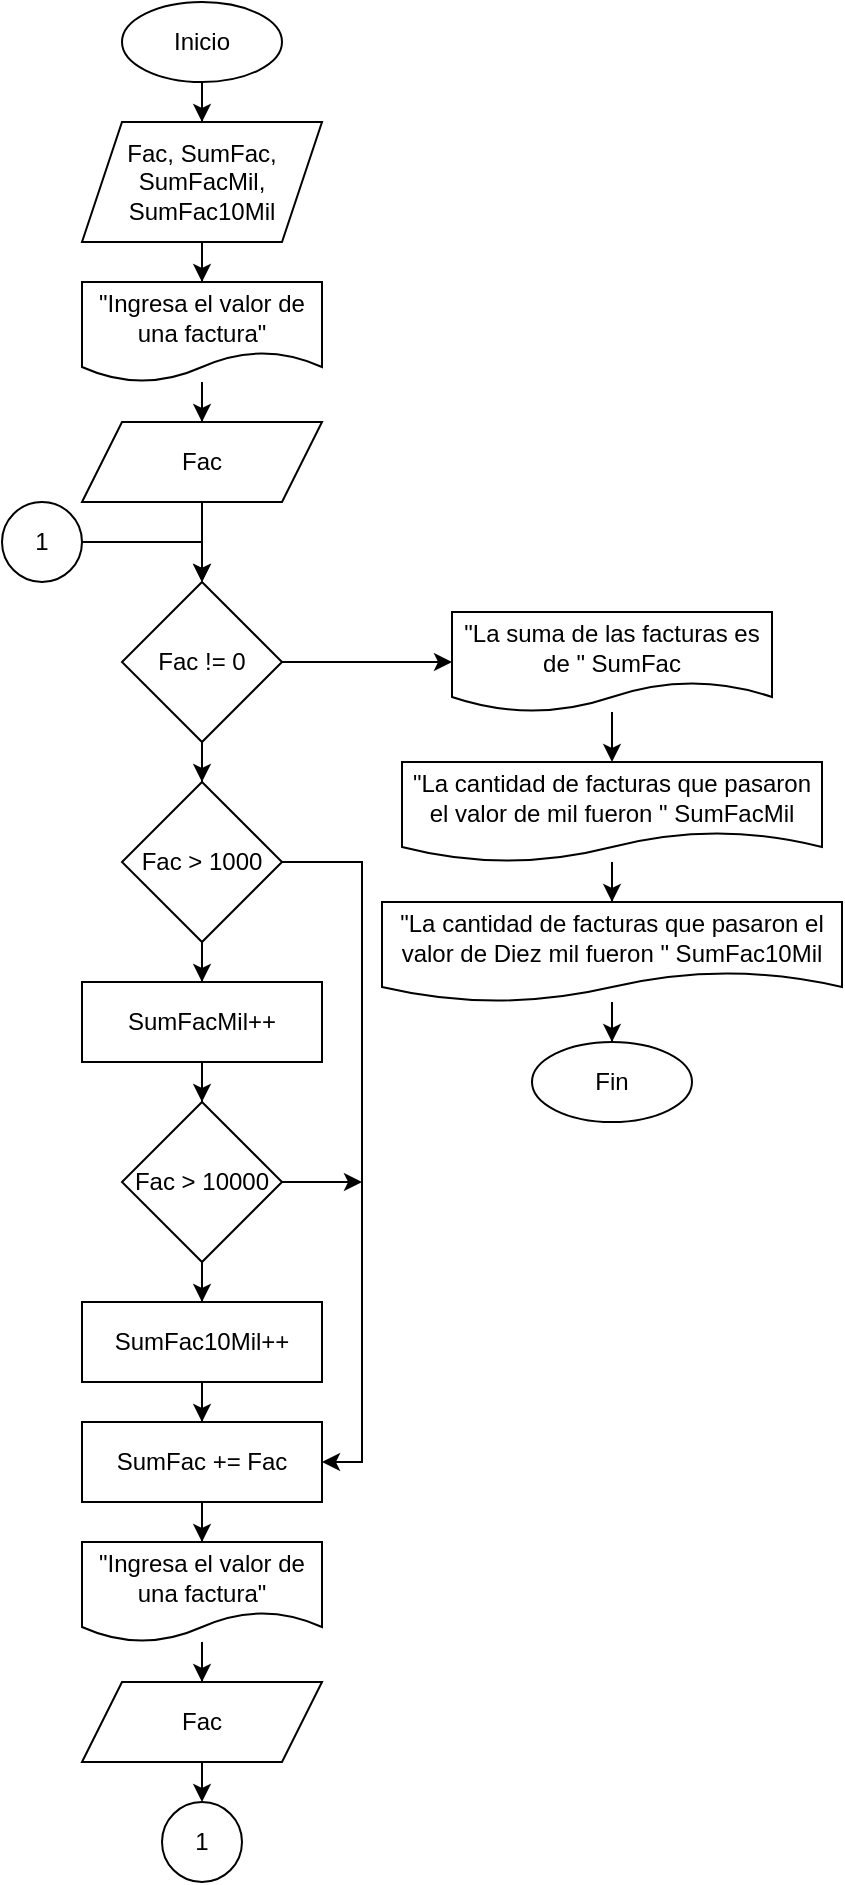 <mxfile version="21.2.8" type="device">
  <diagram name="Page-1" id="aoVCBeHjAwDA9ONBkJ4o">
    <mxGraphModel dx="1557" dy="835" grid="1" gridSize="10" guides="1" tooltips="1" connect="1" arrows="1" fold="1" page="1" pageScale="1" pageWidth="850" pageHeight="1100" math="0" shadow="0">
      <root>
        <mxCell id="0" />
        <mxCell id="1" parent="0" />
        <mxCell id="MmN_OchnCAdmlSDN5dMQ-3" value="" style="edgeStyle=orthogonalEdgeStyle;rounded=0;orthogonalLoop=1;jettySize=auto;html=1;" parent="1" source="MmN_OchnCAdmlSDN5dMQ-1" target="MmN_OchnCAdmlSDN5dMQ-2" edge="1">
          <mxGeometry relative="1" as="geometry" />
        </mxCell>
        <mxCell id="MmN_OchnCAdmlSDN5dMQ-1" value="Inicio" style="ellipse;whiteSpace=wrap;html=1;" parent="1" vertex="1">
          <mxGeometry x="-680" y="40" width="80" height="40" as="geometry" />
        </mxCell>
        <mxCell id="MmN_OchnCAdmlSDN5dMQ-6" value="" style="edgeStyle=orthogonalEdgeStyle;rounded=0;orthogonalLoop=1;jettySize=auto;html=1;" parent="1" source="MmN_OchnCAdmlSDN5dMQ-2" target="MmN_OchnCAdmlSDN5dMQ-5" edge="1">
          <mxGeometry relative="1" as="geometry" />
        </mxCell>
        <mxCell id="MmN_OchnCAdmlSDN5dMQ-2" value="Fac, SumFac, SumFacMil, SumFac10Mil" style="shape=parallelogram;perimeter=parallelogramPerimeter;whiteSpace=wrap;html=1;fixedSize=1;" parent="1" vertex="1">
          <mxGeometry x="-700" y="100" width="120" height="60" as="geometry" />
        </mxCell>
        <mxCell id="MmN_OchnCAdmlSDN5dMQ-9" value="" style="edgeStyle=orthogonalEdgeStyle;rounded=0;orthogonalLoop=1;jettySize=auto;html=1;" parent="1" source="MmN_OchnCAdmlSDN5dMQ-5" target="MmN_OchnCAdmlSDN5dMQ-8" edge="1">
          <mxGeometry relative="1" as="geometry" />
        </mxCell>
        <mxCell id="MmN_OchnCAdmlSDN5dMQ-5" value="&quot;Ingresa el valor de una factura&quot;" style="shape=document;whiteSpace=wrap;html=1;boundedLbl=1;" parent="1" vertex="1">
          <mxGeometry x="-700" y="180" width="120" height="50" as="geometry" />
        </mxCell>
        <mxCell id="MmN_OchnCAdmlSDN5dMQ-11" value="" style="edgeStyle=orthogonalEdgeStyle;rounded=0;orthogonalLoop=1;jettySize=auto;html=1;" parent="1" source="MmN_OchnCAdmlSDN5dMQ-8" target="MmN_OchnCAdmlSDN5dMQ-10" edge="1">
          <mxGeometry relative="1" as="geometry" />
        </mxCell>
        <mxCell id="MmN_OchnCAdmlSDN5dMQ-8" value="Fac" style="shape=parallelogram;perimeter=parallelogramPerimeter;whiteSpace=wrap;html=1;fixedSize=1;" parent="1" vertex="1">
          <mxGeometry x="-700" y="250" width="120" height="40" as="geometry" />
        </mxCell>
        <mxCell id="MmN_OchnCAdmlSDN5dMQ-26" value="" style="edgeStyle=orthogonalEdgeStyle;rounded=0;orthogonalLoop=1;jettySize=auto;html=1;" parent="1" source="MmN_OchnCAdmlSDN5dMQ-10" target="MmN_OchnCAdmlSDN5dMQ-25" edge="1">
          <mxGeometry relative="1" as="geometry" />
        </mxCell>
        <mxCell id="MmN_OchnCAdmlSDN5dMQ-34" value="" style="edgeStyle=orthogonalEdgeStyle;rounded=0;orthogonalLoop=1;jettySize=auto;html=1;" parent="1" source="MmN_OchnCAdmlSDN5dMQ-10" target="MmN_OchnCAdmlSDN5dMQ-33" edge="1">
          <mxGeometry relative="1" as="geometry" />
        </mxCell>
        <mxCell id="MmN_OchnCAdmlSDN5dMQ-10" value="Fac != 0" style="rhombus;whiteSpace=wrap;html=1;" parent="1" vertex="1">
          <mxGeometry x="-680" y="330" width="80" height="80" as="geometry" />
        </mxCell>
        <mxCell id="MmN_OchnCAdmlSDN5dMQ-21" value="" style="edgeStyle=orthogonalEdgeStyle;rounded=0;orthogonalLoop=1;jettySize=auto;html=1;" parent="1" source="MmN_OchnCAdmlSDN5dMQ-13" target="MmN_OchnCAdmlSDN5dMQ-15" edge="1">
          <mxGeometry relative="1" as="geometry" />
        </mxCell>
        <mxCell id="MmN_OchnCAdmlSDN5dMQ-13" value="&quot;Ingresa el valor de una factura&quot;" style="shape=document;whiteSpace=wrap;html=1;boundedLbl=1;" parent="1" vertex="1">
          <mxGeometry x="-700" y="810" width="120" height="50" as="geometry" />
        </mxCell>
        <mxCell id="MmN_OchnCAdmlSDN5dMQ-14" value="" style="edgeStyle=orthogonalEdgeStyle;rounded=0;orthogonalLoop=1;jettySize=auto;html=1;" parent="1" source="MmN_OchnCAdmlSDN5dMQ-15" edge="1">
          <mxGeometry relative="1" as="geometry">
            <mxPoint x="-640" y="940" as="targetPoint" />
          </mxGeometry>
        </mxCell>
        <mxCell id="MmN_OchnCAdmlSDN5dMQ-15" value="Fac" style="shape=parallelogram;perimeter=parallelogramPerimeter;whiteSpace=wrap;html=1;fixedSize=1;" parent="1" vertex="1">
          <mxGeometry x="-700" y="880" width="120" height="40" as="geometry" />
        </mxCell>
        <mxCell id="MmN_OchnCAdmlSDN5dMQ-20" value="" style="edgeStyle=orthogonalEdgeStyle;rounded=0;orthogonalLoop=1;jettySize=auto;html=1;" parent="1" source="MmN_OchnCAdmlSDN5dMQ-17" target="MmN_OchnCAdmlSDN5dMQ-13" edge="1">
          <mxGeometry relative="1" as="geometry" />
        </mxCell>
        <mxCell id="MmN_OchnCAdmlSDN5dMQ-17" value="SumFac += Fac" style="rounded=0;whiteSpace=wrap;html=1;" parent="1" vertex="1">
          <mxGeometry x="-700" y="750" width="120" height="40" as="geometry" />
        </mxCell>
        <mxCell id="MmN_OchnCAdmlSDN5dMQ-22" value="1" style="ellipse;whiteSpace=wrap;html=1;aspect=fixed;" parent="1" vertex="1">
          <mxGeometry x="-660" y="940" width="40" height="40" as="geometry" />
        </mxCell>
        <mxCell id="MmN_OchnCAdmlSDN5dMQ-24" value="" style="edgeStyle=orthogonalEdgeStyle;rounded=0;orthogonalLoop=1;jettySize=auto;html=1;entryX=0.5;entryY=0;entryDx=0;entryDy=0;" parent="1" source="MmN_OchnCAdmlSDN5dMQ-23" target="MmN_OchnCAdmlSDN5dMQ-10" edge="1">
          <mxGeometry relative="1" as="geometry">
            <mxPoint x="-640" y="310" as="targetPoint" />
          </mxGeometry>
        </mxCell>
        <mxCell id="MmN_OchnCAdmlSDN5dMQ-23" value="1" style="ellipse;whiteSpace=wrap;html=1;aspect=fixed;" parent="1" vertex="1">
          <mxGeometry x="-740" y="290" width="40" height="40" as="geometry" />
        </mxCell>
        <mxCell id="MmN_OchnCAdmlSDN5dMQ-28" value="" style="edgeStyle=orthogonalEdgeStyle;rounded=0;orthogonalLoop=1;jettySize=auto;html=1;" parent="1" source="MmN_OchnCAdmlSDN5dMQ-25" target="MmN_OchnCAdmlSDN5dMQ-27" edge="1">
          <mxGeometry relative="1" as="geometry" />
        </mxCell>
        <mxCell id="MmN_OchnCAdmlSDN5dMQ-30" value="" style="edgeStyle=orthogonalEdgeStyle;rounded=0;orthogonalLoop=1;jettySize=auto;html=1;entryX=1;entryY=0.5;entryDx=0;entryDy=0;" parent="1" source="MmN_OchnCAdmlSDN5dMQ-25" target="MmN_OchnCAdmlSDN5dMQ-17" edge="1">
          <mxGeometry relative="1" as="geometry">
            <mxPoint x="-540" y="470" as="targetPoint" />
            <Array as="points">
              <mxPoint x="-560" y="470" />
              <mxPoint x="-560" y="770" />
            </Array>
          </mxGeometry>
        </mxCell>
        <mxCell id="MmN_OchnCAdmlSDN5dMQ-25" value="Fac &amp;gt; 1000" style="rhombus;whiteSpace=wrap;html=1;" parent="1" vertex="1">
          <mxGeometry x="-680" y="430" width="80" height="80" as="geometry" />
        </mxCell>
        <mxCell id="HFJW88Ep0tH9jt8e-lXw-2" value="" style="edgeStyle=orthogonalEdgeStyle;rounded=0;orthogonalLoop=1;jettySize=auto;html=1;" edge="1" parent="1" source="MmN_OchnCAdmlSDN5dMQ-27" target="HFJW88Ep0tH9jt8e-lXw-1">
          <mxGeometry relative="1" as="geometry" />
        </mxCell>
        <mxCell id="MmN_OchnCAdmlSDN5dMQ-27" value="SumFacMil++" style="rounded=0;whiteSpace=wrap;html=1;" parent="1" vertex="1">
          <mxGeometry x="-700" y="530" width="120" height="40" as="geometry" />
        </mxCell>
        <mxCell id="MmN_OchnCAdmlSDN5dMQ-36" value="" style="edgeStyle=orthogonalEdgeStyle;rounded=0;orthogonalLoop=1;jettySize=auto;html=1;" parent="1" source="MmN_OchnCAdmlSDN5dMQ-33" target="MmN_OchnCAdmlSDN5dMQ-35" edge="1">
          <mxGeometry relative="1" as="geometry" />
        </mxCell>
        <mxCell id="MmN_OchnCAdmlSDN5dMQ-33" value="&quot;La suma de las facturas es de &quot; SumFac" style="shape=document;whiteSpace=wrap;html=1;boundedLbl=1;" parent="1" vertex="1">
          <mxGeometry x="-515" y="345" width="160" height="50" as="geometry" />
        </mxCell>
        <mxCell id="HFJW88Ep0tH9jt8e-lXw-10" value="" style="edgeStyle=orthogonalEdgeStyle;rounded=0;orthogonalLoop=1;jettySize=auto;html=1;" edge="1" parent="1" source="MmN_OchnCAdmlSDN5dMQ-35" target="HFJW88Ep0tH9jt8e-lXw-9">
          <mxGeometry relative="1" as="geometry" />
        </mxCell>
        <mxCell id="MmN_OchnCAdmlSDN5dMQ-35" value="&quot;La cantidad de facturas que pasaron el valor de mil fueron &quot; SumFacMil" style="shape=document;whiteSpace=wrap;html=1;boundedLbl=1;" parent="1" vertex="1">
          <mxGeometry x="-540" y="420" width="210" height="50" as="geometry" />
        </mxCell>
        <mxCell id="MmN_OchnCAdmlSDN5dMQ-37" value="Fin" style="ellipse;whiteSpace=wrap;html=1;" parent="1" vertex="1">
          <mxGeometry x="-475" y="560" width="80" height="40" as="geometry" />
        </mxCell>
        <mxCell id="HFJW88Ep0tH9jt8e-lXw-5" value="" style="edgeStyle=orthogonalEdgeStyle;rounded=0;orthogonalLoop=1;jettySize=auto;html=1;" edge="1" parent="1" source="HFJW88Ep0tH9jt8e-lXw-1" target="HFJW88Ep0tH9jt8e-lXw-4">
          <mxGeometry relative="1" as="geometry" />
        </mxCell>
        <mxCell id="HFJW88Ep0tH9jt8e-lXw-8" value="" style="edgeStyle=orthogonalEdgeStyle;rounded=0;orthogonalLoop=1;jettySize=auto;html=1;" edge="1" parent="1" source="HFJW88Ep0tH9jt8e-lXw-1">
          <mxGeometry relative="1" as="geometry">
            <mxPoint x="-560" y="630" as="targetPoint" />
          </mxGeometry>
        </mxCell>
        <mxCell id="HFJW88Ep0tH9jt8e-lXw-1" value="Fac &amp;gt; 10000" style="rhombus;whiteSpace=wrap;html=1;" vertex="1" parent="1">
          <mxGeometry x="-680" y="590" width="80" height="80" as="geometry" />
        </mxCell>
        <mxCell id="HFJW88Ep0tH9jt8e-lXw-6" value="" style="edgeStyle=orthogonalEdgeStyle;rounded=0;orthogonalLoop=1;jettySize=auto;html=1;" edge="1" parent="1" source="HFJW88Ep0tH9jt8e-lXw-4" target="MmN_OchnCAdmlSDN5dMQ-17">
          <mxGeometry relative="1" as="geometry" />
        </mxCell>
        <mxCell id="HFJW88Ep0tH9jt8e-lXw-4" value="SumFac10Mil++" style="rounded=0;whiteSpace=wrap;html=1;" vertex="1" parent="1">
          <mxGeometry x="-700" y="690" width="120" height="40" as="geometry" />
        </mxCell>
        <mxCell id="HFJW88Ep0tH9jt8e-lXw-11" value="" style="edgeStyle=orthogonalEdgeStyle;rounded=0;orthogonalLoop=1;jettySize=auto;html=1;" edge="1" parent="1" source="HFJW88Ep0tH9jt8e-lXw-9" target="MmN_OchnCAdmlSDN5dMQ-37">
          <mxGeometry relative="1" as="geometry" />
        </mxCell>
        <mxCell id="HFJW88Ep0tH9jt8e-lXw-9" value="&quot;La cantidad de facturas que pasaron el valor de Diez mil fueron &quot; SumFac10Mil" style="shape=document;whiteSpace=wrap;html=1;boundedLbl=1;" vertex="1" parent="1">
          <mxGeometry x="-550" y="490" width="230" height="50" as="geometry" />
        </mxCell>
      </root>
    </mxGraphModel>
  </diagram>
</mxfile>
